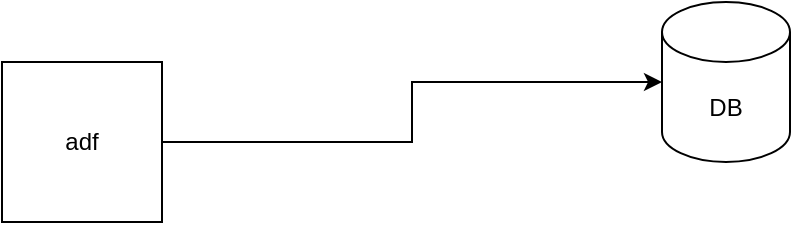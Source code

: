 <mxfile version="28.1.1">
  <diagram name="Seite-1" id="oFE7gOLAKZUPZWjpKmOB">
    <mxGraphModel dx="2066" dy="1123" grid="1" gridSize="10" guides="1" tooltips="1" connect="1" arrows="1" fold="1" page="1" pageScale="1" pageWidth="827" pageHeight="1169" math="0" shadow="0">
      <root>
        <mxCell id="0" />
        <mxCell id="1" parent="0" />
        <mxCell id="JKRmbmj920cZNDINMS4b-1" value="adf" style="whiteSpace=wrap;html=1;aspect=fixed;" parent="1" vertex="1">
          <mxGeometry x="180" y="180" width="80" height="80" as="geometry" />
        </mxCell>
        <mxCell id="JKRmbmj920cZNDINMS4b-2" value="DB" style="shape=cylinder3;whiteSpace=wrap;html=1;boundedLbl=1;backgroundOutline=1;size=15;" parent="1" vertex="1">
          <mxGeometry x="510" y="150" width="64" height="80" as="geometry" />
        </mxCell>
        <mxCell id="JKRmbmj920cZNDINMS4b-3" style="edgeStyle=orthogonalEdgeStyle;rounded=0;orthogonalLoop=1;jettySize=auto;html=1;entryX=0;entryY=0.5;entryDx=0;entryDy=0;entryPerimeter=0;" parent="1" source="JKRmbmj920cZNDINMS4b-1" target="JKRmbmj920cZNDINMS4b-2" edge="1">
          <mxGeometry relative="1" as="geometry" />
        </mxCell>
      </root>
    </mxGraphModel>
  </diagram>
</mxfile>
